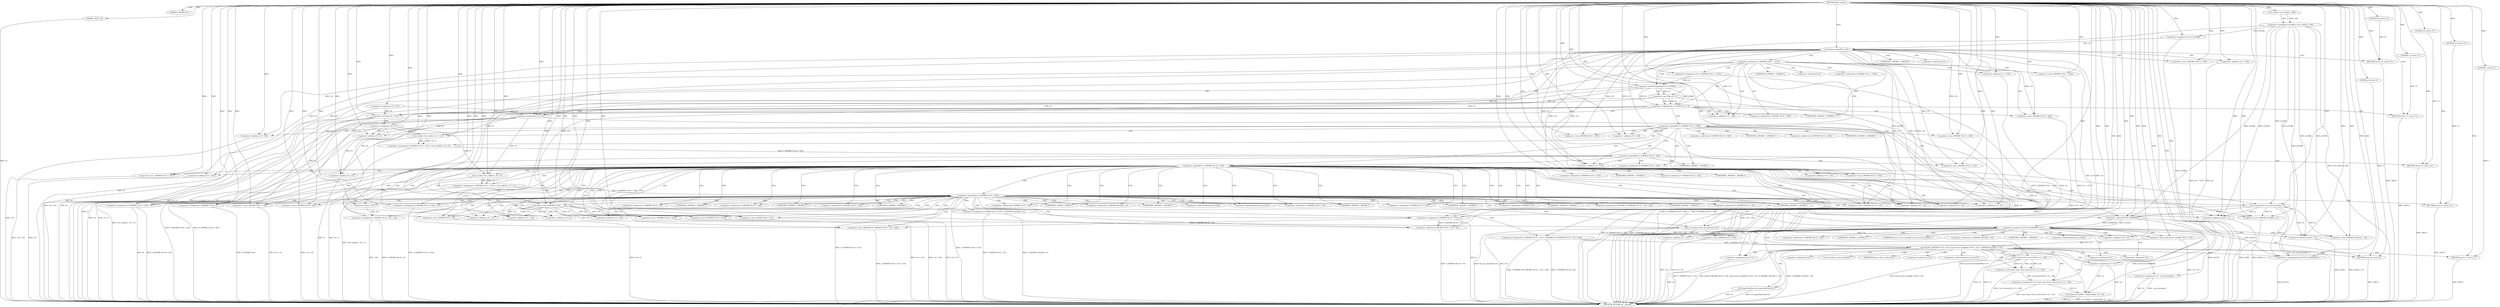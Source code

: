 digraph tftp_connect {  
"1000108" [label = "(METHOD,tftp_connect)" ]
"1000383" [label = "(METHOD_RETURN,int __fastcall)" ]
"1000109" [label = "(PARAM,_DWORD *a1)" ]
"1000110" [label = "(PARAM,_BYTE *a2)" ]
"1000119" [label = "(<operator>.assignment,v8 = 512)" ]
"1000122" [label = "(<operator>.assignment,a1[188] = Curl_ccalloc(1, 336))" ]
"1000126" [label = "(Curl_ccalloc,Curl_ccalloc(1, 336))" ]
"1000129" [label = "(<operator>.assignment,v10 = a1[188])" ]
"1000135" [label = "(<operator>.logicalNot,!v10)" ]
"1000137" [label = "(RETURN,return 27;,return 27;)" ]
"1000138" [label = "(LITERAL,27,return 27;)" ]
"1000141" [label = "(<operator>.cast,(_DWORD *)(*a1 + 1576))" ]
"1000143" [label = "(<operator>.addition,*a1 + 1576)" ]
"1000148" [label = "(<operator>.assignment,v8 = *(_DWORD *)(*a1 + 1576))" ]
"1000151" [label = "(<operator>.cast,(_DWORD *)(*a1 + 1576))" ]
"1000153" [label = "(<operator>.addition,*a1 + 1576)" ]
"1000158" [label = "(<operator>.logicalOr,v8 >= 65465 || v8 < 8)" ]
"1000159" [label = "(<operator>.greaterEqualsThan,v8 >= 65465)" ]
"1000162" [label = "(<operator>.lessThan,v8 < 8)" ]
"1000165" [label = "(RETURN,return 71;,return 71;)" ]
"1000166" [label = "(LITERAL,71,return 71;)" ]
"1000167" [label = "(<operator>.assignment,v9 = v8)" ]
"1000171" [label = "(<operator>.lessThan,v8 < 512)" ]
"1000174" [label = "(<operator>.assignment,v9 = 512)" ]
"1000178" [label = "(<operator>.logicalNot,!*(_DWORD *)(v10 + 328))" ]
"1000180" [label = "(<operator>.cast,(_DWORD *)(v10 + 328))" ]
"1000182" [label = "(<operator>.addition,v10 + 328)" ]
"1000186" [label = "(<operator>.assignment,*(_DWORD *)(v10 + 328) = Curl_ccalloc(1, v9 + 4))" ]
"1000188" [label = "(<operator>.cast,(_DWORD *)(v10 + 328))" ]
"1000190" [label = "(<operator>.addition,v10 + 328)" ]
"1000193" [label = "(Curl_ccalloc,Curl_ccalloc(1, v9 + 4))" ]
"1000195" [label = "(<operator>.addition,v9 + 4)" ]
"1000199" [label = "(<operator>.logicalNot,!*(_DWORD *)(v10 + 328))" ]
"1000201" [label = "(<operator>.cast,(_DWORD *)(v10 + 328))" ]
"1000203" [label = "(<operator>.addition,v10 + 328)" ]
"1000206" [label = "(RETURN,return 27;,return 27;)" ]
"1000207" [label = "(LITERAL,27,return 27;)" ]
"1000209" [label = "(<operator>.logicalNot,!*(_DWORD *)(v10 + 332))" ]
"1000211" [label = "(<operator>.cast,(_DWORD *)(v10 + 332))" ]
"1000213" [label = "(<operator>.addition,v10 + 332)" ]
"1000217" [label = "(<operator>.assignment,*(_DWORD *)(v10 + 332) = Curl_ccalloc(1, v9 + 4))" ]
"1000219" [label = "(<operator>.cast,(_DWORD *)(v10 + 332))" ]
"1000221" [label = "(<operator>.addition,v10 + 332)" ]
"1000224" [label = "(Curl_ccalloc,Curl_ccalloc(1, v9 + 4))" ]
"1000226" [label = "(<operator>.addition,v9 + 4)" ]
"1000230" [label = "(<operator>.logicalNot,!*(_DWORD *)(v10 + 332))" ]
"1000232" [label = "(<operator>.cast,(_DWORD *)(v10 + 332))" ]
"1000234" [label = "(<operator>.addition,v10 + 332)" ]
"1000237" [label = "(RETURN,return 27;,return 27;)" ]
"1000238" [label = "(LITERAL,27,return 27;)" ]
"1000239" [label = "(Curl_conncontrol,Curl_conncontrol(a1, 1))" ]
"1000242" [label = "(<operator>.assignment,*(_DWORD *)(v10 + 16) = a1)" ]
"1000244" [label = "(<operator>.cast,(_DWORD *)(v10 + 16))" ]
"1000246" [label = "(<operator>.addition,v10 + 16)" ]
"1000250" [label = "(<operator>.assignment,*(_DWORD *)(v10 + 20) = *(_DWORD *)(*(_DWORD *)(v10 + 16) + 420))" ]
"1000252" [label = "(<operator>.cast,(_DWORD *)(v10 + 20))" ]
"1000254" [label = "(<operator>.addition,v10 + 20)" ]
"1000258" [label = "(<operator>.cast,(_DWORD *)(*(_DWORD *)(v10 + 16) + 420))" ]
"1000260" [label = "(<operator>.addition,*(_DWORD *)(v10 + 16) + 420)" ]
"1000262" [label = "(<operator>.cast,(_DWORD *)(v10 + 16))" ]
"1000264" [label = "(<operator>.addition,v10 + 16)" ]
"1000268" [label = "(<operator>.assignment,*(_DWORD *)v10 = 0)" ]
"1000270" [label = "(<operator>.cast,(_DWORD *)v10)" ]
"1000274" [label = "(<operator>.assignment,*(_DWORD *)(v10 + 8) = -100)" ]
"1000276" [label = "(<operator>.cast,(_DWORD *)(v10 + 8))" ]
"1000278" [label = "(<operator>.addition,v10 + 8)" ]
"1000281" [label = "(<operator>.minus,-100)" ]
"1000283" [label = "(<operator>.assignment,*(_DWORD *)(v10 + 320) = 512)" ]
"1000285" [label = "(<operator>.cast,(_DWORD *)(v10 + 320))" ]
"1000287" [label = "(<operator>.addition,v10 + 320)" ]
"1000291" [label = "(<operator>.assignment,*(_DWORD *)(v10 + 324) = v8)" ]
"1000293" [label = "(<operator>.cast,(_DWORD *)(v10 + 324))" ]
"1000295" [label = "(<operator>.addition,v10 + 324)" ]
"1000299" [label = "(<operator>.assignment,*(_WORD *)(v10 + 52) = *(_DWORD *)(a1[20] + 4))" ]
"1000301" [label = "(<operator>.cast,(_WORD *)(v10 + 52))" ]
"1000303" [label = "(<operator>.addition,v10 + 52)" ]
"1000307" [label = "(<operator>.cast,(_DWORD *)(a1[20] + 4))" ]
"1000309" [label = "(<operator>.addition,a1[20] + 4)" ]
"1000314" [label = "(tftp_set_timeouts,tftp_set_timeouts(v10))" ]
"1000317" [label = "(<operator>.equals,(a1[147] & 0x2000000) == 0)" ]
"1000318" [label = "(<operator>.and,a1[147] & 0x2000000)" ]
"1000326" [label = "(bind,bind(*(_DWORD *)(v10 + 20), (const struct sockaddr *)(v10 + 52), *(_DWORD *)(a1[20] + 16)))" ]
"1000328" [label = "(<operator>.cast,(_DWORD *)(v10 + 20))" ]
"1000330" [label = "(<operator>.addition,v10 + 20)" ]
"1000333" [label = "(<operator>.cast,(const struct sockaddr *)(v10 + 52))" ]
"1000335" [label = "(<operator>.addition,v10 + 52)" ]
"1000339" [label = "(<operator>.cast,(_DWORD *)(a1[20] + 16))" ]
"1000341" [label = "(<operator>.addition,a1[20] + 16)" ]
"1000347" [label = "(<operator>.assignment,v3 = *a1)" ]
"1000351" [label = "(<operator>.assignment,v4 = _errno_location())" ]
"1000354" [label = "(<operator>.assignment,v5 = (const char *)Curl_strerror(*v4, v11, 128))" ]
"1000356" [label = "(<operator>.cast,(const char *)Curl_strerror(*v4, v11, 128))" ]
"1000358" [label = "(Curl_strerror,Curl_strerror(*v4, v11, 128))" ]
"1000363" [label = "(Curl_failf,Curl_failf(v3, \"bind() failed; %s\", v5))" ]
"1000367" [label = "(RETURN,return 7;,return 7;)" ]
"1000368" [label = "(LITERAL,7,return 7;)" ]
"1000369" [label = "(<operators>.assignmentOr,a1[147] |= 0x2000000u)" ]
"1000374" [label = "(Curl_pgrsStartNow,Curl_pgrsStartNow(*a1))" ]
"1000377" [label = "(<operator>.assignment,*a2 = 1)" ]
"1000381" [label = "(RETURN,return 0;,return 0;)" ]
"1000382" [label = "(LITERAL,0,return 0;)" ]
"1000140" [label = "(<operator>.indirection,*(_DWORD *)(*a1 + 1576))" ]
"1000142" [label = "(UNKNOWN,_DWORD *,_DWORD *)" ]
"1000144" [label = "(<operator>.indirection,*a1)" ]
"1000150" [label = "(<operator>.indirection,*(_DWORD *)(*a1 + 1576))" ]
"1000152" [label = "(UNKNOWN,_DWORD *,_DWORD *)" ]
"1000154" [label = "(<operator>.indirection,*a1)" ]
"1000179" [label = "(<operator>.indirection,*(_DWORD *)(v10 + 328))" ]
"1000181" [label = "(UNKNOWN,_DWORD *,_DWORD *)" ]
"1000187" [label = "(<operator>.indirection,*(_DWORD *)(v10 + 328))" ]
"1000189" [label = "(UNKNOWN,_DWORD *,_DWORD *)" ]
"1000200" [label = "(<operator>.indirection,*(_DWORD *)(v10 + 328))" ]
"1000202" [label = "(UNKNOWN,_DWORD *,_DWORD *)" ]
"1000210" [label = "(<operator>.indirection,*(_DWORD *)(v10 + 332))" ]
"1000212" [label = "(UNKNOWN,_DWORD *,_DWORD *)" ]
"1000218" [label = "(<operator>.indirection,*(_DWORD *)(v10 + 332))" ]
"1000220" [label = "(UNKNOWN,_DWORD *,_DWORD *)" ]
"1000231" [label = "(<operator>.indirection,*(_DWORD *)(v10 + 332))" ]
"1000233" [label = "(UNKNOWN,_DWORD *,_DWORD *)" ]
"1000243" [label = "(<operator>.indirection,*(_DWORD *)(v10 + 16))" ]
"1000245" [label = "(UNKNOWN,_DWORD *,_DWORD *)" ]
"1000251" [label = "(<operator>.indirection,*(_DWORD *)(v10 + 20))" ]
"1000253" [label = "(UNKNOWN,_DWORD *,_DWORD *)" ]
"1000257" [label = "(<operator>.indirection,*(_DWORD *)(*(_DWORD *)(v10 + 16) + 420))" ]
"1000259" [label = "(UNKNOWN,_DWORD *,_DWORD *)" ]
"1000261" [label = "(<operator>.indirection,*(_DWORD *)(v10 + 16))" ]
"1000263" [label = "(UNKNOWN,_DWORD *,_DWORD *)" ]
"1000269" [label = "(<operator>.indirection,*(_DWORD *)v10)" ]
"1000271" [label = "(UNKNOWN,_DWORD *,_DWORD *)" ]
"1000275" [label = "(<operator>.indirection,*(_DWORD *)(v10 + 8))" ]
"1000277" [label = "(UNKNOWN,_DWORD *,_DWORD *)" ]
"1000284" [label = "(<operator>.indirection,*(_DWORD *)(v10 + 320))" ]
"1000286" [label = "(UNKNOWN,_DWORD *,_DWORD *)" ]
"1000292" [label = "(<operator>.indirection,*(_DWORD *)(v10 + 324))" ]
"1000294" [label = "(UNKNOWN,_DWORD *,_DWORD *)" ]
"1000300" [label = "(<operator>.indirection,*(_WORD *)(v10 + 52))" ]
"1000302" [label = "(UNKNOWN,_WORD *,_WORD *)" ]
"1000306" [label = "(<operator>.indirection,*(_DWORD *)(a1[20] + 4))" ]
"1000308" [label = "(UNKNOWN,_DWORD *,_DWORD *)" ]
"1000310" [label = "(<operator>.indirectIndexAccess,a1[20])" ]
"1000319" [label = "(<operator>.indirectIndexAccess,a1[147])" ]
"1000327" [label = "(<operator>.indirection,*(_DWORD *)(v10 + 20))" ]
"1000329" [label = "(UNKNOWN,_DWORD *,_DWORD *)" ]
"1000334" [label = "(UNKNOWN,const struct sockaddr *,const struct sockaddr *)" ]
"1000338" [label = "(<operator>.indirection,*(_DWORD *)(a1[20] + 16))" ]
"1000340" [label = "(UNKNOWN,_DWORD *,_DWORD *)" ]
"1000342" [label = "(<operator>.indirectIndexAccess,a1[20])" ]
"1000349" [label = "(<operator>.indirection,*a1)" ]
"1000353" [label = "(_errno_location,_errno_location())" ]
"1000357" [label = "(UNKNOWN,const char *,const char *)" ]
"1000359" [label = "(<operator>.indirection,*v4)" ]
"1000370" [label = "(<operator>.indirectIndexAccess,a1[147])" ]
"1000375" [label = "(<operator>.indirection,*a1)" ]
"1000378" [label = "(<operator>.indirection,*a2)" ]
  "1000206" -> "1000383"  [ label = "DDG: <RET>"] 
  "1000367" -> "1000383"  [ label = "DDG: <RET>"] 
  "1000381" -> "1000383"  [ label = "DDG: <RET>"] 
  "1000137" -> "1000383"  [ label = "DDG: <RET>"] 
  "1000165" -> "1000383"  [ label = "DDG: <RET>"] 
  "1000158" -> "1000383"  [ label = "DDG: v8 >= 65465 || v8 < 8"] 
  "1000258" -> "1000383"  [ label = "DDG: *(_DWORD *)(v10 + 16) + 420"] 
  "1000326" -> "1000383"  [ label = "DDG: *(_DWORD *)(v10 + 20)"] 
  "1000143" -> "1000383"  [ label = "DDG: *a1"] 
  "1000135" -> "1000383"  [ label = "DDG: v10"] 
  "1000141" -> "1000383"  [ label = "DDG: *a1 + 1576"] 
  "1000341" -> "1000383"  [ label = "DDG: a1[20]"] 
  "1000374" -> "1000383"  [ label = "DDG: Curl_pgrsStartNow(*a1)"] 
  "1000199" -> "1000383"  [ label = "DDG: *(_DWORD *)(v10 + 328)"] 
  "1000293" -> "1000383"  [ label = "DDG: v10 + 324"] 
  "1000333" -> "1000383"  [ label = "DDG: v10 + 52"] 
  "1000199" -> "1000383"  [ label = "DDG: !*(_DWORD *)(v10 + 328)"] 
  "1000201" -> "1000383"  [ label = "DDG: v10 + 328"] 
  "1000119" -> "1000383"  [ label = "DDG: v8"] 
  "1000162" -> "1000383"  [ label = "DDG: v8"] 
  "1000351" -> "1000383"  [ label = "DDG: v4"] 
  "1000239" -> "1000383"  [ label = "DDG: Curl_conncontrol(a1, 1)"] 
  "1000328" -> "1000383"  [ label = "DDG: v10 + 20"] 
  "1000351" -> "1000383"  [ label = "DDG: _errno_location()"] 
  "1000318" -> "1000383"  [ label = "DDG: a1[147]"] 
  "1000268" -> "1000383"  [ label = "DDG: *(_DWORD *)v10"] 
  "1000211" -> "1000383"  [ label = "DDG: v10 + 332"] 
  "1000178" -> "1000383"  [ label = "DDG: !*(_DWORD *)(v10 + 328)"] 
  "1000230" -> "1000383"  [ label = "DDG: !*(_DWORD *)(v10 + 332)"] 
  "1000363" -> "1000383"  [ label = "DDG: v3"] 
  "1000232" -> "1000383"  [ label = "DDG: v10 + 332"] 
  "1000291" -> "1000383"  [ label = "DDG: v8"] 
  "1000354" -> "1000383"  [ label = "DDG: (const char *)Curl_strerror(*v4, v11, 128)"] 
  "1000369" -> "1000383"  [ label = "DDG: a1[147]"] 
  "1000224" -> "1000383"  [ label = "DDG: v9 + 4"] 
  "1000339" -> "1000383"  [ label = "DDG: a1[20] + 16"] 
  "1000110" -> "1000383"  [ label = "DDG: a2"] 
  "1000226" -> "1000383"  [ label = "DDG: v9"] 
  "1000151" -> "1000383"  [ label = "DDG: *a1 + 1576"] 
  "1000291" -> "1000383"  [ label = "DDG: *(_DWORD *)(v10 + 324)"] 
  "1000217" -> "1000383"  [ label = "DDG: Curl_ccalloc(1, v9 + 4)"] 
  "1000148" -> "1000383"  [ label = "DDG: *(_DWORD *)(*a1 + 1576)"] 
  "1000180" -> "1000383"  [ label = "DDG: v10 + 328"] 
  "1000309" -> "1000383"  [ label = "DDG: a1[20]"] 
  "1000203" -> "1000383"  [ label = "DDG: v10"] 
  "1000377" -> "1000383"  [ label = "DDG: *a2"] 
  "1000158" -> "1000383"  [ label = "DDG: v8 >= 65465"] 
  "1000358" -> "1000383"  [ label = "DDG: v11"] 
  "1000358" -> "1000383"  [ label = "DDG: *v4"] 
  "1000186" -> "1000383"  [ label = "DDG: Curl_ccalloc(1, v9 + 4)"] 
  "1000129" -> "1000383"  [ label = "DDG: a1[188]"] 
  "1000314" -> "1000383"  [ label = "DDG: tftp_set_timeouts(v10)"] 
  "1000274" -> "1000383"  [ label = "DDG: *(_DWORD *)(v10 + 8)"] 
  "1000242" -> "1000383"  [ label = "DDG: a1"] 
  "1000260" -> "1000383"  [ label = "DDG: *(_DWORD *)(v10 + 16)"] 
  "1000301" -> "1000383"  [ label = "DDG: v10 + 52"] 
  "1000363" -> "1000383"  [ label = "DDG: v5"] 
  "1000230" -> "1000383"  [ label = "DDG: *(_DWORD *)(v10 + 332)"] 
  "1000285" -> "1000383"  [ label = "DDG: v10 + 320"] 
  "1000317" -> "1000383"  [ label = "DDG: (a1[147] & 0x2000000) == 0"] 
  "1000347" -> "1000383"  [ label = "DDG: *a1"] 
  "1000209" -> "1000383"  [ label = "DDG: !*(_DWORD *)(v10 + 332)"] 
  "1000314" -> "1000383"  [ label = "DDG: v10"] 
  "1000250" -> "1000383"  [ label = "DDG: *(_DWORD *)(*(_DWORD *)(v10 + 16) + 420)"] 
  "1000171" -> "1000383"  [ label = "DDG: v8 < 512"] 
  "1000274" -> "1000383"  [ label = "DDG: -100"] 
  "1000135" -> "1000383"  [ label = "DDG: !v10"] 
  "1000122" -> "1000383"  [ label = "DDG: Curl_ccalloc(1, 336)"] 
  "1000299" -> "1000383"  [ label = "DDG: *(_DWORD *)(a1[20] + 4)"] 
  "1000335" -> "1000383"  [ label = "DDG: v10"] 
  "1000299" -> "1000383"  [ label = "DDG: *(_WORD *)(v10 + 52)"] 
  "1000178" -> "1000383"  [ label = "DDG: *(_DWORD *)(v10 + 328)"] 
  "1000195" -> "1000383"  [ label = "DDG: v9"] 
  "1000374" -> "1000383"  [ label = "DDG: *a1"] 
  "1000276" -> "1000383"  [ label = "DDG: v10 + 8"] 
  "1000363" -> "1000383"  [ label = "DDG: Curl_failf(v3, \"bind() failed; %s\", v5)"] 
  "1000262" -> "1000383"  [ label = "DDG: v10 + 16"] 
  "1000209" -> "1000383"  [ label = "DDG: *(_DWORD *)(v10 + 332)"] 
  "1000283" -> "1000383"  [ label = "DDG: *(_DWORD *)(v10 + 320)"] 
  "1000159" -> "1000383"  [ label = "DDG: v8"] 
  "1000252" -> "1000383"  [ label = "DDG: v10 + 20"] 
  "1000307" -> "1000383"  [ label = "DDG: a1[20] + 4"] 
  "1000193" -> "1000383"  [ label = "DDG: v9 + 4"] 
  "1000317" -> "1000383"  [ label = "DDG: a1[147] & 0x2000000"] 
  "1000326" -> "1000383"  [ label = "DDG: bind(*(_DWORD *)(v10 + 20), (const struct sockaddr *)(v10 + 52), *(_DWORD *)(a1[20] + 16))"] 
  "1000171" -> "1000383"  [ label = "DDG: v8"] 
  "1000174" -> "1000383"  [ label = "DDG: v9"] 
  "1000153" -> "1000383"  [ label = "DDG: *a1"] 
  "1000326" -> "1000383"  [ label = "DDG: *(_DWORD *)(a1[20] + 16)"] 
  "1000356" -> "1000383"  [ label = "DDG: Curl_strerror(*v4, v11, 128)"] 
  "1000167" -> "1000383"  [ label = "DDG: v9"] 
  "1000158" -> "1000383"  [ label = "DDG: v8 < 8"] 
  "1000234" -> "1000383"  [ label = "DDG: v10"] 
  "1000250" -> "1000383"  [ label = "DDG: *(_DWORD *)(v10 + 20)"] 
  "1000326" -> "1000383"  [ label = "DDG: (const struct sockaddr *)(v10 + 52)"] 
  "1000237" -> "1000383"  [ label = "DDG: <RET>"] 
  "1000108" -> "1000109"  [ label = "DDG: "] 
  "1000108" -> "1000110"  [ label = "DDG: "] 
  "1000108" -> "1000119"  [ label = "DDG: "] 
  "1000126" -> "1000122"  [ label = "DDG: 1"] 
  "1000126" -> "1000122"  [ label = "DDG: 336"] 
  "1000108" -> "1000126"  [ label = "DDG: "] 
  "1000122" -> "1000129"  [ label = "DDG: a1[188]"] 
  "1000108" -> "1000129"  [ label = "DDG: "] 
  "1000129" -> "1000135"  [ label = "DDG: v10"] 
  "1000108" -> "1000135"  [ label = "DDG: "] 
  "1000138" -> "1000137"  [ label = "DDG: 27"] 
  "1000108" -> "1000137"  [ label = "DDG: "] 
  "1000108" -> "1000138"  [ label = "DDG: "] 
  "1000108" -> "1000141"  [ label = "DDG: "] 
  "1000108" -> "1000143"  [ label = "DDG: "] 
  "1000108" -> "1000148"  [ label = "DDG: "] 
  "1000108" -> "1000151"  [ label = "DDG: "] 
  "1000108" -> "1000153"  [ label = "DDG: "] 
  "1000159" -> "1000158"  [ label = "DDG: v8"] 
  "1000159" -> "1000158"  [ label = "DDG: 65465"] 
  "1000148" -> "1000159"  [ label = "DDG: v8"] 
  "1000108" -> "1000159"  [ label = "DDG: "] 
  "1000162" -> "1000158"  [ label = "DDG: v8"] 
  "1000162" -> "1000158"  [ label = "DDG: 8"] 
  "1000159" -> "1000162"  [ label = "DDG: v8"] 
  "1000108" -> "1000162"  [ label = "DDG: "] 
  "1000166" -> "1000165"  [ label = "DDG: 71"] 
  "1000108" -> "1000165"  [ label = "DDG: "] 
  "1000108" -> "1000166"  [ label = "DDG: "] 
  "1000159" -> "1000167"  [ label = "DDG: v8"] 
  "1000162" -> "1000167"  [ label = "DDG: v8"] 
  "1000119" -> "1000167"  [ label = "DDG: v8"] 
  "1000108" -> "1000167"  [ label = "DDG: "] 
  "1000108" -> "1000171"  [ label = "DDG: "] 
  "1000159" -> "1000171"  [ label = "DDG: v8"] 
  "1000162" -> "1000171"  [ label = "DDG: v8"] 
  "1000119" -> "1000171"  [ label = "DDG: v8"] 
  "1000108" -> "1000174"  [ label = "DDG: "] 
  "1000135" -> "1000180"  [ label = "DDG: v10"] 
  "1000108" -> "1000180"  [ label = "DDG: "] 
  "1000135" -> "1000182"  [ label = "DDG: v10"] 
  "1000108" -> "1000182"  [ label = "DDG: "] 
  "1000193" -> "1000186"  [ label = "DDG: 1"] 
  "1000193" -> "1000186"  [ label = "DDG: v9 + 4"] 
  "1000108" -> "1000188"  [ label = "DDG: "] 
  "1000135" -> "1000188"  [ label = "DDG: v10"] 
  "1000108" -> "1000190"  [ label = "DDG: "] 
  "1000135" -> "1000190"  [ label = "DDG: v10"] 
  "1000108" -> "1000193"  [ label = "DDG: "] 
  "1000174" -> "1000193"  [ label = "DDG: v9"] 
  "1000167" -> "1000193"  [ label = "DDG: v9"] 
  "1000174" -> "1000195"  [ label = "DDG: v9"] 
  "1000167" -> "1000195"  [ label = "DDG: v9"] 
  "1000108" -> "1000195"  [ label = "DDG: "] 
  "1000186" -> "1000199"  [ label = "DDG: *(_DWORD *)(v10 + 328)"] 
  "1000108" -> "1000201"  [ label = "DDG: "] 
  "1000135" -> "1000201"  [ label = "DDG: v10"] 
  "1000108" -> "1000203"  [ label = "DDG: "] 
  "1000135" -> "1000203"  [ label = "DDG: v10"] 
  "1000207" -> "1000206"  [ label = "DDG: 27"] 
  "1000108" -> "1000206"  [ label = "DDG: "] 
  "1000108" -> "1000207"  [ label = "DDG: "] 
  "1000108" -> "1000211"  [ label = "DDG: "] 
  "1000135" -> "1000211"  [ label = "DDG: v10"] 
  "1000108" -> "1000213"  [ label = "DDG: "] 
  "1000135" -> "1000213"  [ label = "DDG: v10"] 
  "1000224" -> "1000217"  [ label = "DDG: 1"] 
  "1000224" -> "1000217"  [ label = "DDG: v9 + 4"] 
  "1000108" -> "1000219"  [ label = "DDG: "] 
  "1000135" -> "1000219"  [ label = "DDG: v10"] 
  "1000108" -> "1000221"  [ label = "DDG: "] 
  "1000135" -> "1000221"  [ label = "DDG: v10"] 
  "1000108" -> "1000224"  [ label = "DDG: "] 
  "1000174" -> "1000224"  [ label = "DDG: v9"] 
  "1000167" -> "1000224"  [ label = "DDG: v9"] 
  "1000174" -> "1000226"  [ label = "DDG: v9"] 
  "1000167" -> "1000226"  [ label = "DDG: v9"] 
  "1000108" -> "1000226"  [ label = "DDG: "] 
  "1000217" -> "1000230"  [ label = "DDG: *(_DWORD *)(v10 + 332)"] 
  "1000108" -> "1000232"  [ label = "DDG: "] 
  "1000135" -> "1000232"  [ label = "DDG: v10"] 
  "1000108" -> "1000234"  [ label = "DDG: "] 
  "1000135" -> "1000234"  [ label = "DDG: v10"] 
  "1000238" -> "1000237"  [ label = "DDG: 27"] 
  "1000108" -> "1000237"  [ label = "DDG: "] 
  "1000108" -> "1000238"  [ label = "DDG: "] 
  "1000108" -> "1000239"  [ label = "DDG: "] 
  "1000122" -> "1000239"  [ label = "DDG: a1[188]"] 
  "1000239" -> "1000242"  [ label = "DDG: a1"] 
  "1000108" -> "1000242"  [ label = "DDG: "] 
  "1000122" -> "1000242"  [ label = "DDG: a1[188]"] 
  "1000108" -> "1000244"  [ label = "DDG: "] 
  "1000135" -> "1000244"  [ label = "DDG: v10"] 
  "1000108" -> "1000246"  [ label = "DDG: "] 
  "1000135" -> "1000246"  [ label = "DDG: v10"] 
  "1000108" -> "1000252"  [ label = "DDG: "] 
  "1000135" -> "1000252"  [ label = "DDG: v10"] 
  "1000108" -> "1000254"  [ label = "DDG: "] 
  "1000135" -> "1000254"  [ label = "DDG: v10"] 
  "1000242" -> "1000258"  [ label = "DDG: *(_DWORD *)(v10 + 16)"] 
  "1000108" -> "1000258"  [ label = "DDG: "] 
  "1000242" -> "1000260"  [ label = "DDG: *(_DWORD *)(v10 + 16)"] 
  "1000108" -> "1000262"  [ label = "DDG: "] 
  "1000135" -> "1000262"  [ label = "DDG: v10"] 
  "1000108" -> "1000264"  [ label = "DDG: "] 
  "1000135" -> "1000264"  [ label = "DDG: v10"] 
  "1000108" -> "1000260"  [ label = "DDG: "] 
  "1000108" -> "1000268"  [ label = "DDG: "] 
  "1000108" -> "1000270"  [ label = "DDG: "] 
  "1000135" -> "1000270"  [ label = "DDG: v10"] 
  "1000281" -> "1000274"  [ label = "DDG: 100"] 
  "1000270" -> "1000276"  [ label = "DDG: v10"] 
  "1000108" -> "1000276"  [ label = "DDG: "] 
  "1000270" -> "1000278"  [ label = "DDG: v10"] 
  "1000108" -> "1000278"  [ label = "DDG: "] 
  "1000108" -> "1000281"  [ label = "DDG: "] 
  "1000108" -> "1000283"  [ label = "DDG: "] 
  "1000108" -> "1000285"  [ label = "DDG: "] 
  "1000270" -> "1000285"  [ label = "DDG: v10"] 
  "1000108" -> "1000287"  [ label = "DDG: "] 
  "1000270" -> "1000287"  [ label = "DDG: v10"] 
  "1000171" -> "1000291"  [ label = "DDG: v8"] 
  "1000108" -> "1000291"  [ label = "DDG: "] 
  "1000108" -> "1000293"  [ label = "DDG: "] 
  "1000270" -> "1000293"  [ label = "DDG: v10"] 
  "1000108" -> "1000295"  [ label = "DDG: "] 
  "1000270" -> "1000295"  [ label = "DDG: v10"] 
  "1000108" -> "1000301"  [ label = "DDG: "] 
  "1000270" -> "1000301"  [ label = "DDG: v10"] 
  "1000108" -> "1000303"  [ label = "DDG: "] 
  "1000270" -> "1000303"  [ label = "DDG: v10"] 
  "1000239" -> "1000307"  [ label = "DDG: a1"] 
  "1000108" -> "1000307"  [ label = "DDG: "] 
  "1000122" -> "1000307"  [ label = "DDG: a1[188]"] 
  "1000239" -> "1000309"  [ label = "DDG: a1"] 
  "1000108" -> "1000309"  [ label = "DDG: "] 
  "1000122" -> "1000309"  [ label = "DDG: a1[188]"] 
  "1000108" -> "1000314"  [ label = "DDG: "] 
  "1000270" -> "1000314"  [ label = "DDG: v10"] 
  "1000318" -> "1000317"  [ label = "DDG: a1[147]"] 
  "1000318" -> "1000317"  [ label = "DDG: 0x2000000"] 
  "1000239" -> "1000318"  [ label = "DDG: a1"] 
  "1000108" -> "1000318"  [ label = "DDG: "] 
  "1000122" -> "1000318"  [ label = "DDG: a1[188]"] 
  "1000108" -> "1000317"  [ label = "DDG: "] 
  "1000250" -> "1000326"  [ label = "DDG: *(_DWORD *)(v10 + 20)"] 
  "1000314" -> "1000328"  [ label = "DDG: v10"] 
  "1000108" -> "1000328"  [ label = "DDG: "] 
  "1000314" -> "1000330"  [ label = "DDG: v10"] 
  "1000108" -> "1000330"  [ label = "DDG: "] 
  "1000333" -> "1000326"  [ label = "DDG: v10 + 52"] 
  "1000108" -> "1000333"  [ label = "DDG: "] 
  "1000314" -> "1000333"  [ label = "DDG: v10"] 
  "1000108" -> "1000335"  [ label = "DDG: "] 
  "1000314" -> "1000335"  [ label = "DDG: v10"] 
  "1000239" -> "1000339"  [ label = "DDG: a1"] 
  "1000108" -> "1000339"  [ label = "DDG: "] 
  "1000122" -> "1000339"  [ label = "DDG: a1[188]"] 
  "1000239" -> "1000341"  [ label = "DDG: a1"] 
  "1000108" -> "1000341"  [ label = "DDG: "] 
  "1000122" -> "1000341"  [ label = "DDG: a1[188]"] 
  "1000108" -> "1000347"  [ label = "DDG: "] 
  "1000108" -> "1000351"  [ label = "DDG: "] 
  "1000356" -> "1000354"  [ label = "DDG: Curl_strerror(*v4, v11, 128)"] 
  "1000108" -> "1000354"  [ label = "DDG: "] 
  "1000358" -> "1000356"  [ label = "DDG: *v4"] 
  "1000358" -> "1000356"  [ label = "DDG: v11"] 
  "1000358" -> "1000356"  [ label = "DDG: 128"] 
  "1000108" -> "1000358"  [ label = "DDG: "] 
  "1000347" -> "1000363"  [ label = "DDG: v3"] 
  "1000108" -> "1000363"  [ label = "DDG: "] 
  "1000354" -> "1000363"  [ label = "DDG: v5"] 
  "1000368" -> "1000367"  [ label = "DDG: 7"] 
  "1000108" -> "1000367"  [ label = "DDG: "] 
  "1000108" -> "1000368"  [ label = "DDG: "] 
  "1000108" -> "1000369"  [ label = "DDG: "] 
  "1000318" -> "1000369"  [ label = "DDG: a1[147]"] 
  "1000239" -> "1000369"  [ label = "DDG: a1"] 
  "1000122" -> "1000369"  [ label = "DDG: a1[188]"] 
  "1000108" -> "1000377"  [ label = "DDG: "] 
  "1000382" -> "1000381"  [ label = "DDG: 0"] 
  "1000108" -> "1000381"  [ label = "DDG: "] 
  "1000108" -> "1000382"  [ label = "DDG: "] 
  "1000135" -> "1000144"  [ label = "CDG: "] 
  "1000135" -> "1000143"  [ label = "CDG: "] 
  "1000135" -> "1000142"  [ label = "CDG: "] 
  "1000135" -> "1000141"  [ label = "CDG: "] 
  "1000135" -> "1000140"  [ label = "CDG: "] 
  "1000135" -> "1000137"  [ label = "CDG: "] 
  "1000140" -> "1000159"  [ label = "CDG: "] 
  "1000140" -> "1000158"  [ label = "CDG: "] 
  "1000140" -> "1000154"  [ label = "CDG: "] 
  "1000140" -> "1000153"  [ label = "CDG: "] 
  "1000140" -> "1000152"  [ label = "CDG: "] 
  "1000140" -> "1000151"  [ label = "CDG: "] 
  "1000140" -> "1000150"  [ label = "CDG: "] 
  "1000140" -> "1000148"  [ label = "CDG: "] 
  "1000140" -> "1000171"  [ label = "CDG: "] 
  "1000140" -> "1000167"  [ label = "CDG: "] 
  "1000140" -> "1000182"  [ label = "CDG: "] 
  "1000140" -> "1000181"  [ label = "CDG: "] 
  "1000140" -> "1000180"  [ label = "CDG: "] 
  "1000140" -> "1000179"  [ label = "CDG: "] 
  "1000140" -> "1000178"  [ label = "CDG: "] 
  "1000158" -> "1000171"  [ label = "CDG: "] 
  "1000158" -> "1000167"  [ label = "CDG: "] 
  "1000158" -> "1000165"  [ label = "CDG: "] 
  "1000158" -> "1000182"  [ label = "CDG: "] 
  "1000158" -> "1000181"  [ label = "CDG: "] 
  "1000158" -> "1000180"  [ label = "CDG: "] 
  "1000158" -> "1000179"  [ label = "CDG: "] 
  "1000158" -> "1000178"  [ label = "CDG: "] 
  "1000159" -> "1000162"  [ label = "CDG: "] 
  "1000171" -> "1000174"  [ label = "CDG: "] 
  "1000178" -> "1000190"  [ label = "CDG: "] 
  "1000178" -> "1000189"  [ label = "CDG: "] 
  "1000178" -> "1000188"  [ label = "CDG: "] 
  "1000178" -> "1000187"  [ label = "CDG: "] 
  "1000178" -> "1000186"  [ label = "CDG: "] 
  "1000178" -> "1000203"  [ label = "CDG: "] 
  "1000178" -> "1000202"  [ label = "CDG: "] 
  "1000178" -> "1000201"  [ label = "CDG: "] 
  "1000178" -> "1000200"  [ label = "CDG: "] 
  "1000178" -> "1000199"  [ label = "CDG: "] 
  "1000178" -> "1000195"  [ label = "CDG: "] 
  "1000178" -> "1000193"  [ label = "CDG: "] 
  "1000178" -> "1000213"  [ label = "CDG: "] 
  "1000178" -> "1000212"  [ label = "CDG: "] 
  "1000178" -> "1000211"  [ label = "CDG: "] 
  "1000178" -> "1000210"  [ label = "CDG: "] 
  "1000178" -> "1000209"  [ label = "CDG: "] 
  "1000199" -> "1000206"  [ label = "CDG: "] 
  "1000199" -> "1000213"  [ label = "CDG: "] 
  "1000199" -> "1000212"  [ label = "CDG: "] 
  "1000199" -> "1000211"  [ label = "CDG: "] 
  "1000199" -> "1000210"  [ label = "CDG: "] 
  "1000199" -> "1000209"  [ label = "CDG: "] 
  "1000209" -> "1000224"  [ label = "CDG: "] 
  "1000209" -> "1000221"  [ label = "CDG: "] 
  "1000209" -> "1000220"  [ label = "CDG: "] 
  "1000209" -> "1000219"  [ label = "CDG: "] 
  "1000209" -> "1000218"  [ label = "CDG: "] 
  "1000209" -> "1000217"  [ label = "CDG: "] 
  "1000209" -> "1000239"  [ label = "CDG: "] 
  "1000209" -> "1000234"  [ label = "CDG: "] 
  "1000209" -> "1000233"  [ label = "CDG: "] 
  "1000209" -> "1000232"  [ label = "CDG: "] 
  "1000209" -> "1000231"  [ label = "CDG: "] 
  "1000209" -> "1000230"  [ label = "CDG: "] 
  "1000209" -> "1000226"  [ label = "CDG: "] 
  "1000209" -> "1000254"  [ label = "CDG: "] 
  "1000209" -> "1000253"  [ label = "CDG: "] 
  "1000209" -> "1000252"  [ label = "CDG: "] 
  "1000209" -> "1000251"  [ label = "CDG: "] 
  "1000209" -> "1000250"  [ label = "CDG: "] 
  "1000209" -> "1000246"  [ label = "CDG: "] 
  "1000209" -> "1000245"  [ label = "CDG: "] 
  "1000209" -> "1000244"  [ label = "CDG: "] 
  "1000209" -> "1000243"  [ label = "CDG: "] 
  "1000209" -> "1000242"  [ label = "CDG: "] 
  "1000209" -> "1000271"  [ label = "CDG: "] 
  "1000209" -> "1000270"  [ label = "CDG: "] 
  "1000209" -> "1000269"  [ label = "CDG: "] 
  "1000209" -> "1000268"  [ label = "CDG: "] 
  "1000209" -> "1000264"  [ label = "CDG: "] 
  "1000209" -> "1000263"  [ label = "CDG: "] 
  "1000209" -> "1000262"  [ label = "CDG: "] 
  "1000209" -> "1000261"  [ label = "CDG: "] 
  "1000209" -> "1000260"  [ label = "CDG: "] 
  "1000209" -> "1000259"  [ label = "CDG: "] 
  "1000209" -> "1000258"  [ label = "CDG: "] 
  "1000209" -> "1000257"  [ label = "CDG: "] 
  "1000209" -> "1000287"  [ label = "CDG: "] 
  "1000209" -> "1000286"  [ label = "CDG: "] 
  "1000209" -> "1000285"  [ label = "CDG: "] 
  "1000209" -> "1000284"  [ label = "CDG: "] 
  "1000209" -> "1000283"  [ label = "CDG: "] 
  "1000209" -> "1000281"  [ label = "CDG: "] 
  "1000209" -> "1000278"  [ label = "CDG: "] 
  "1000209" -> "1000277"  [ label = "CDG: "] 
  "1000209" -> "1000276"  [ label = "CDG: "] 
  "1000209" -> "1000275"  [ label = "CDG: "] 
  "1000209" -> "1000274"  [ label = "CDG: "] 
  "1000209" -> "1000303"  [ label = "CDG: "] 
  "1000209" -> "1000302"  [ label = "CDG: "] 
  "1000209" -> "1000301"  [ label = "CDG: "] 
  "1000209" -> "1000300"  [ label = "CDG: "] 
  "1000209" -> "1000299"  [ label = "CDG: "] 
  "1000209" -> "1000295"  [ label = "CDG: "] 
  "1000209" -> "1000294"  [ label = "CDG: "] 
  "1000209" -> "1000293"  [ label = "CDG: "] 
  "1000209" -> "1000292"  [ label = "CDG: "] 
  "1000209" -> "1000291"  [ label = "CDG: "] 
  "1000209" -> "1000319"  [ label = "CDG: "] 
  "1000209" -> "1000318"  [ label = "CDG: "] 
  "1000209" -> "1000317"  [ label = "CDG: "] 
  "1000209" -> "1000314"  [ label = "CDG: "] 
  "1000209" -> "1000310"  [ label = "CDG: "] 
  "1000209" -> "1000309"  [ label = "CDG: "] 
  "1000209" -> "1000308"  [ label = "CDG: "] 
  "1000209" -> "1000307"  [ label = "CDG: "] 
  "1000209" -> "1000306"  [ label = "CDG: "] 
  "1000230" -> "1000239"  [ label = "CDG: "] 
  "1000230" -> "1000237"  [ label = "CDG: "] 
  "1000230" -> "1000254"  [ label = "CDG: "] 
  "1000230" -> "1000253"  [ label = "CDG: "] 
  "1000230" -> "1000252"  [ label = "CDG: "] 
  "1000230" -> "1000251"  [ label = "CDG: "] 
  "1000230" -> "1000250"  [ label = "CDG: "] 
  "1000230" -> "1000246"  [ label = "CDG: "] 
  "1000230" -> "1000245"  [ label = "CDG: "] 
  "1000230" -> "1000244"  [ label = "CDG: "] 
  "1000230" -> "1000243"  [ label = "CDG: "] 
  "1000230" -> "1000242"  [ label = "CDG: "] 
  "1000230" -> "1000271"  [ label = "CDG: "] 
  "1000230" -> "1000270"  [ label = "CDG: "] 
  "1000230" -> "1000269"  [ label = "CDG: "] 
  "1000230" -> "1000268"  [ label = "CDG: "] 
  "1000230" -> "1000264"  [ label = "CDG: "] 
  "1000230" -> "1000263"  [ label = "CDG: "] 
  "1000230" -> "1000262"  [ label = "CDG: "] 
  "1000230" -> "1000261"  [ label = "CDG: "] 
  "1000230" -> "1000260"  [ label = "CDG: "] 
  "1000230" -> "1000259"  [ label = "CDG: "] 
  "1000230" -> "1000258"  [ label = "CDG: "] 
  "1000230" -> "1000257"  [ label = "CDG: "] 
  "1000230" -> "1000287"  [ label = "CDG: "] 
  "1000230" -> "1000286"  [ label = "CDG: "] 
  "1000230" -> "1000285"  [ label = "CDG: "] 
  "1000230" -> "1000284"  [ label = "CDG: "] 
  "1000230" -> "1000283"  [ label = "CDG: "] 
  "1000230" -> "1000281"  [ label = "CDG: "] 
  "1000230" -> "1000278"  [ label = "CDG: "] 
  "1000230" -> "1000277"  [ label = "CDG: "] 
  "1000230" -> "1000276"  [ label = "CDG: "] 
  "1000230" -> "1000275"  [ label = "CDG: "] 
  "1000230" -> "1000274"  [ label = "CDG: "] 
  "1000230" -> "1000303"  [ label = "CDG: "] 
  "1000230" -> "1000302"  [ label = "CDG: "] 
  "1000230" -> "1000301"  [ label = "CDG: "] 
  "1000230" -> "1000300"  [ label = "CDG: "] 
  "1000230" -> "1000299"  [ label = "CDG: "] 
  "1000230" -> "1000295"  [ label = "CDG: "] 
  "1000230" -> "1000294"  [ label = "CDG: "] 
  "1000230" -> "1000293"  [ label = "CDG: "] 
  "1000230" -> "1000292"  [ label = "CDG: "] 
  "1000230" -> "1000291"  [ label = "CDG: "] 
  "1000230" -> "1000319"  [ label = "CDG: "] 
  "1000230" -> "1000318"  [ label = "CDG: "] 
  "1000230" -> "1000317"  [ label = "CDG: "] 
  "1000230" -> "1000314"  [ label = "CDG: "] 
  "1000230" -> "1000310"  [ label = "CDG: "] 
  "1000230" -> "1000309"  [ label = "CDG: "] 
  "1000230" -> "1000308"  [ label = "CDG: "] 
  "1000230" -> "1000307"  [ label = "CDG: "] 
  "1000230" -> "1000306"  [ label = "CDG: "] 
  "1000317" -> "1000335"  [ label = "CDG: "] 
  "1000317" -> "1000334"  [ label = "CDG: "] 
  "1000317" -> "1000333"  [ label = "CDG: "] 
  "1000317" -> "1000330"  [ label = "CDG: "] 
  "1000317" -> "1000329"  [ label = "CDG: "] 
  "1000317" -> "1000328"  [ label = "CDG: "] 
  "1000317" -> "1000327"  [ label = "CDG: "] 
  "1000317" -> "1000326"  [ label = "CDG: "] 
  "1000317" -> "1000342"  [ label = "CDG: "] 
  "1000317" -> "1000341"  [ label = "CDG: "] 
  "1000317" -> "1000340"  [ label = "CDG: "] 
  "1000317" -> "1000339"  [ label = "CDG: "] 
  "1000317" -> "1000338"  [ label = "CDG: "] 
  "1000317" -> "1000381"  [ label = "CDG: "] 
  "1000317" -> "1000378"  [ label = "CDG: "] 
  "1000317" -> "1000377"  [ label = "CDG: "] 
  "1000317" -> "1000375"  [ label = "CDG: "] 
  "1000317" -> "1000374"  [ label = "CDG: "] 
  "1000326" -> "1000351"  [ label = "CDG: "] 
  "1000326" -> "1000349"  [ label = "CDG: "] 
  "1000326" -> "1000347"  [ label = "CDG: "] 
  "1000326" -> "1000367"  [ label = "CDG: "] 
  "1000326" -> "1000363"  [ label = "CDG: "] 
  "1000326" -> "1000359"  [ label = "CDG: "] 
  "1000326" -> "1000358"  [ label = "CDG: "] 
  "1000326" -> "1000357"  [ label = "CDG: "] 
  "1000326" -> "1000356"  [ label = "CDG: "] 
  "1000326" -> "1000354"  [ label = "CDG: "] 
  "1000326" -> "1000353"  [ label = "CDG: "] 
  "1000326" -> "1000381"  [ label = "CDG: "] 
  "1000326" -> "1000378"  [ label = "CDG: "] 
  "1000326" -> "1000377"  [ label = "CDG: "] 
  "1000326" -> "1000375"  [ label = "CDG: "] 
  "1000326" -> "1000374"  [ label = "CDG: "] 
  "1000326" -> "1000370"  [ label = "CDG: "] 
  "1000326" -> "1000369"  [ label = "CDG: "] 
}
